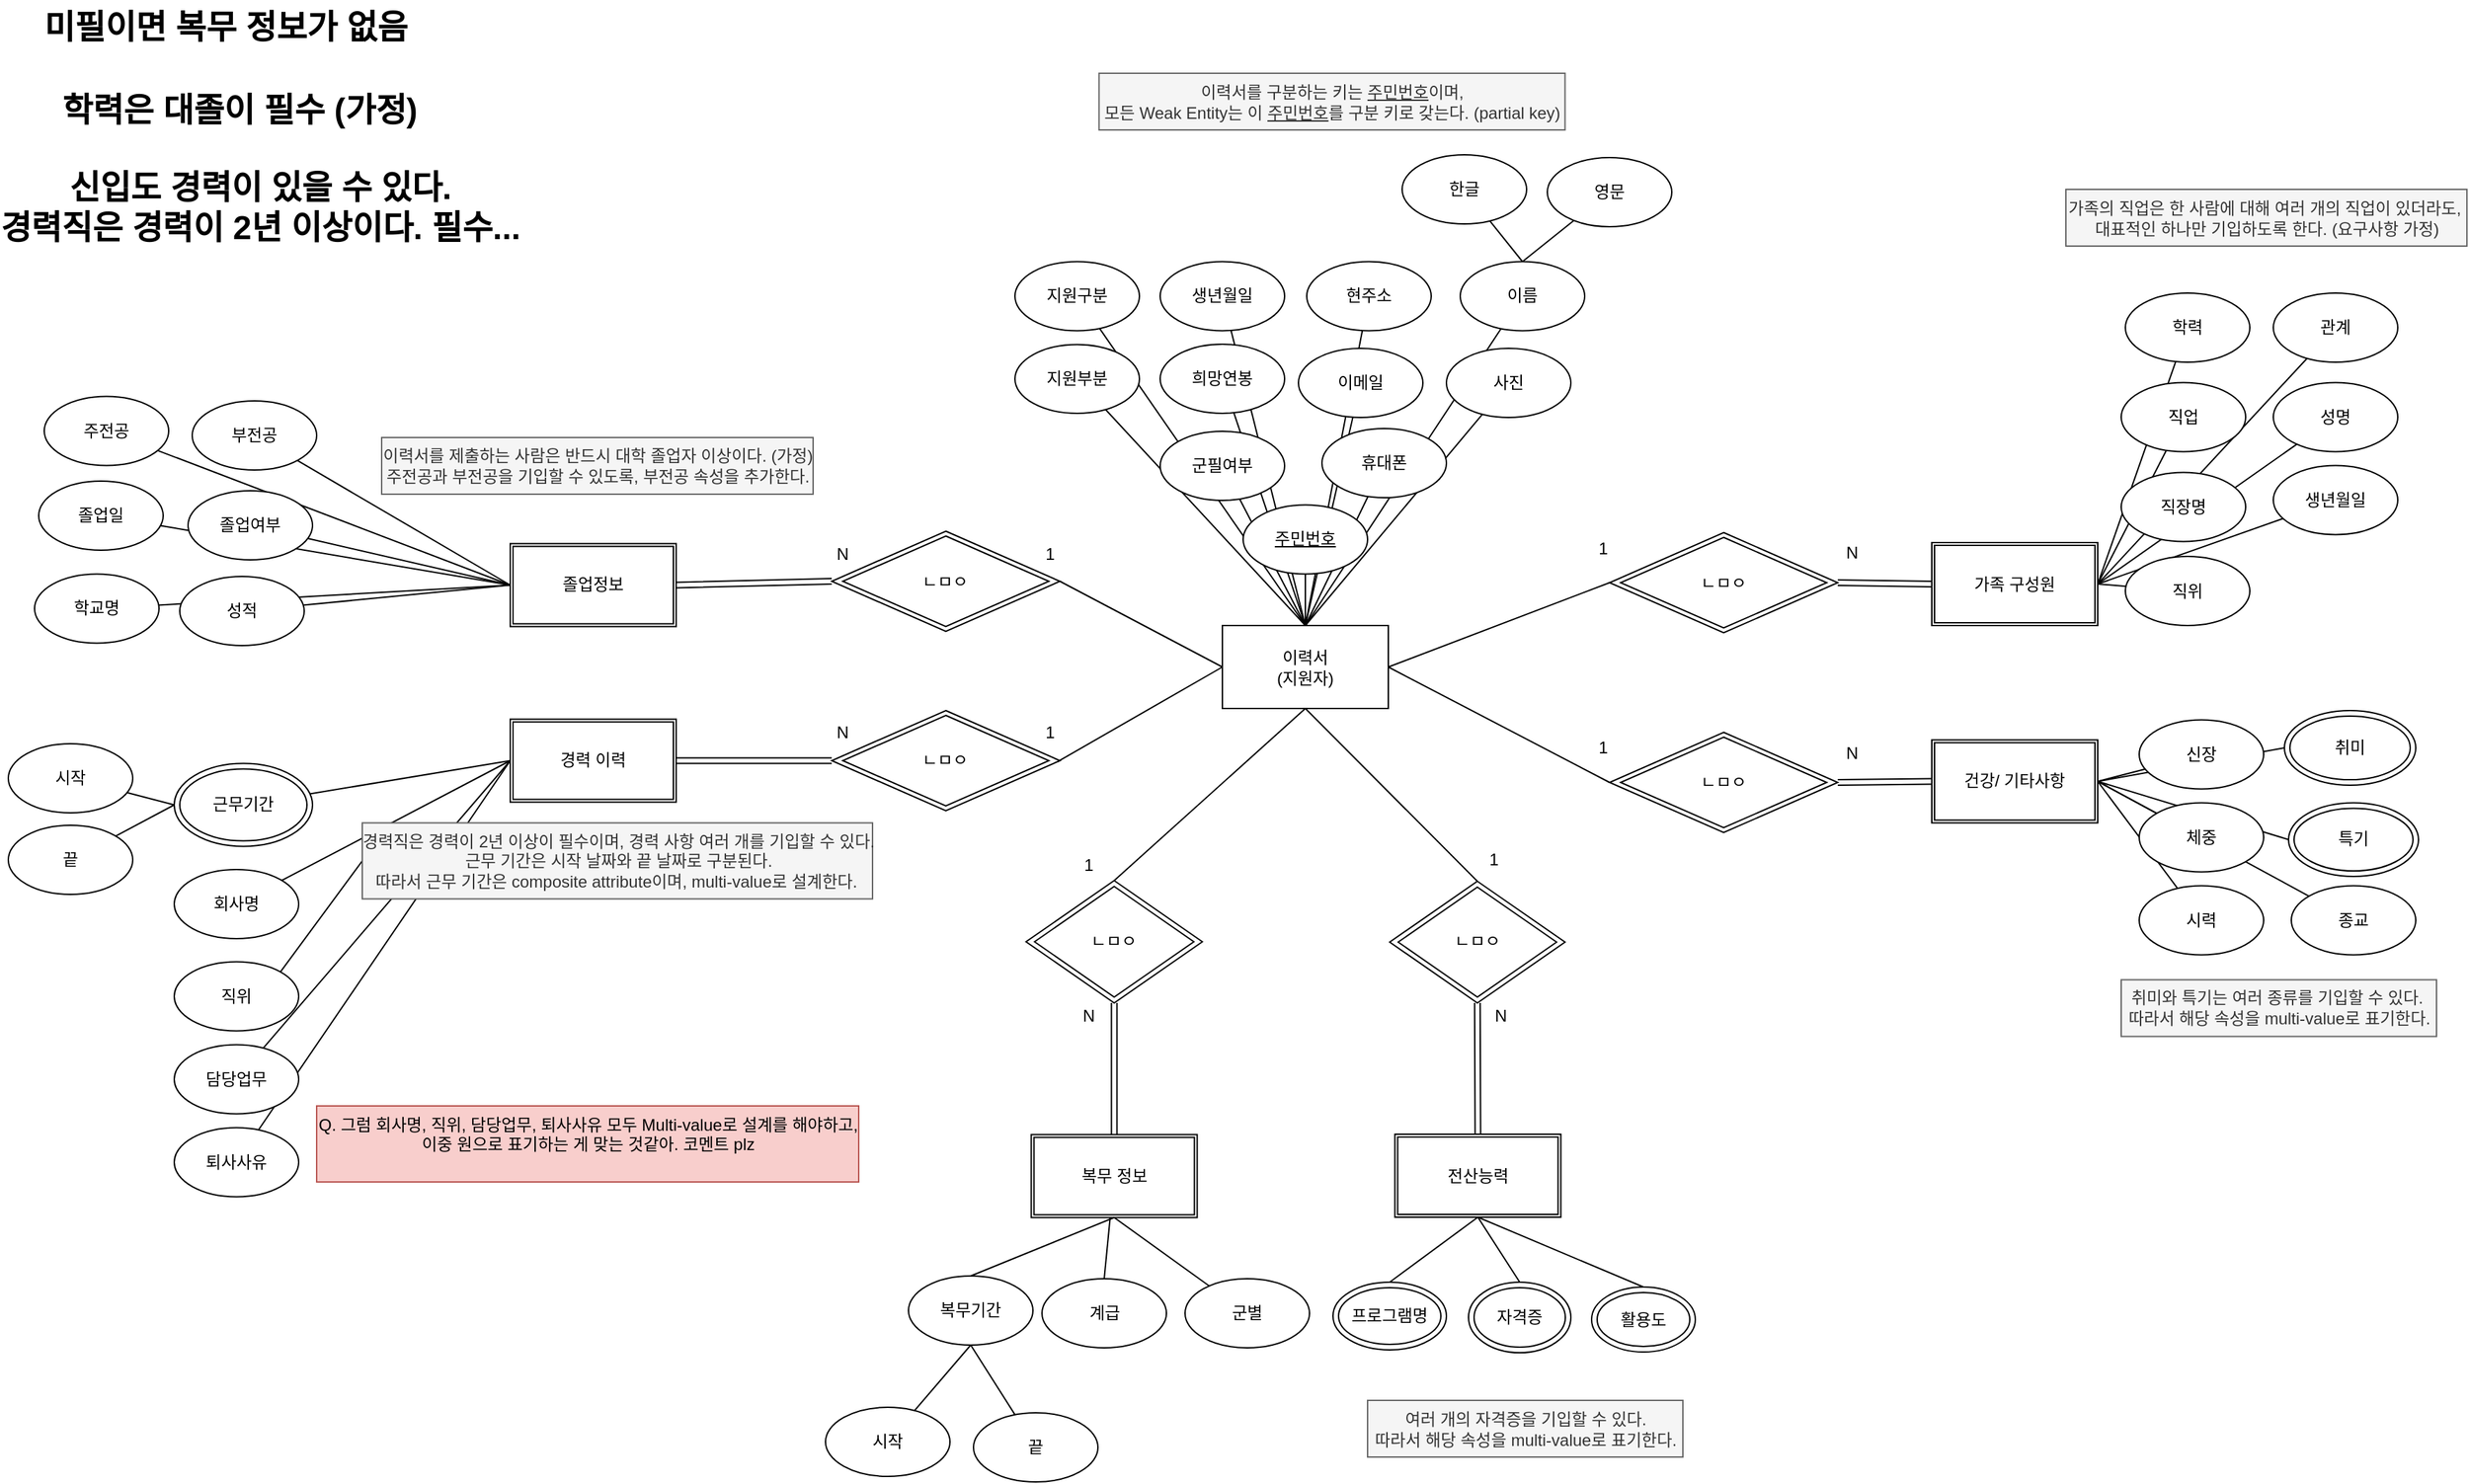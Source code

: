 <mxfile version="24.3.0" type="github">
  <diagram name="페이지-1" id="L_vcG8KL9gikt4Iytg5y">
    <mxGraphModel dx="1659" dy="1010" grid="0" gridSize="10" guides="1" tooltips="1" connect="1" arrows="1" fold="1" page="1" pageScale="1" pageWidth="1920" pageHeight="1200" math="0" shadow="0">
      <root>
        <mxCell id="0" />
        <mxCell id="1" parent="0" />
        <mxCell id="MvHDDjJnXvS4SuCY-XFk-155" style="rounded=0;orthogonalLoop=1;jettySize=auto;html=1;entryX=0;entryY=0.5;entryDx=0;entryDy=0;endArrow=none;endFill=0;" edge="1" parent="1" source="MvHDDjJnXvS4SuCY-XFk-154" target="MvHDDjJnXvS4SuCY-XFk-62">
          <mxGeometry relative="1" as="geometry" />
        </mxCell>
        <mxCell id="MvHDDjJnXvS4SuCY-XFk-144" style="rounded=0;orthogonalLoop=1;jettySize=auto;html=1;entryX=0;entryY=0.5;entryDx=0;entryDy=0;endArrow=none;endFill=0;" edge="1" parent="1" source="MvHDDjJnXvS4SuCY-XFk-9" target="MvHDDjJnXvS4SuCY-XFk-96">
          <mxGeometry relative="1" as="geometry" />
        </mxCell>
        <mxCell id="MvHDDjJnXvS4SuCY-XFk-143" style="rounded=0;orthogonalLoop=1;jettySize=auto;html=1;entryX=0;entryY=0.5;entryDx=0;entryDy=0;endArrow=none;endFill=0;" edge="1" parent="1" source="MvHDDjJnXvS4SuCY-XFk-8" target="MvHDDjJnXvS4SuCY-XFk-96">
          <mxGeometry relative="1" as="geometry" />
        </mxCell>
        <mxCell id="MvHDDjJnXvS4SuCY-XFk-129" style="rounded=0;orthogonalLoop=1;jettySize=auto;html=1;entryX=1;entryY=0.5;entryDx=0;entryDy=0;endArrow=none;endFill=0;" edge="1" parent="1" source="MvHDDjJnXvS4SuCY-XFk-28" target="MvHDDjJnXvS4SuCY-XFk-95">
          <mxGeometry relative="1" as="geometry" />
        </mxCell>
        <mxCell id="MvHDDjJnXvS4SuCY-XFk-128" style="rounded=0;orthogonalLoop=1;jettySize=auto;html=1;entryX=1;entryY=0.5;entryDx=0;entryDy=0;endArrow=none;endFill=0;" edge="1" parent="1" source="MvHDDjJnXvS4SuCY-XFk-25" target="MvHDDjJnXvS4SuCY-XFk-95">
          <mxGeometry relative="1" as="geometry" />
        </mxCell>
        <mxCell id="MvHDDjJnXvS4SuCY-XFk-127" style="rounded=0;orthogonalLoop=1;jettySize=auto;html=1;entryX=1;entryY=0.5;entryDx=0;entryDy=0;endArrow=none;endFill=0;exitX=0;exitY=0.5;exitDx=0;exitDy=0;" edge="1" parent="1" source="MvHDDjJnXvS4SuCY-XFk-164" target="MvHDDjJnXvS4SuCY-XFk-95">
          <mxGeometry relative="1" as="geometry">
            <mxPoint x="1682.064" y="625.683" as="sourcePoint" />
          </mxGeometry>
        </mxCell>
        <mxCell id="MvHDDjJnXvS4SuCY-XFk-125" style="rounded=0;orthogonalLoop=1;jettySize=auto;html=1;entryX=1;entryY=0.5;entryDx=0;entryDy=0;endArrow=none;endFill=0;exitX=0;exitY=0.5;exitDx=0;exitDy=0;" edge="1" parent="1" source="MvHDDjJnXvS4SuCY-XFk-163" target="MvHDDjJnXvS4SuCY-XFk-95">
          <mxGeometry relative="1" as="geometry">
            <mxPoint x="1680.155" y="575.629" as="sourcePoint" />
          </mxGeometry>
        </mxCell>
        <mxCell id="MvHDDjJnXvS4SuCY-XFk-114" style="rounded=0;orthogonalLoop=1;jettySize=auto;html=1;endArrow=none;endFill=0;entryX=0.5;entryY=0;entryDx=0;entryDy=0;" edge="1" parent="1" source="MvHDDjJnXvS4SuCY-XFk-112" target="MvHDDjJnXvS4SuCY-XFk-36">
          <mxGeometry relative="1" as="geometry" />
        </mxCell>
        <mxCell id="MvHDDjJnXvS4SuCY-XFk-111" style="rounded=0;orthogonalLoop=1;jettySize=auto;html=1;endArrow=none;endFill=0;entryX=0.5;entryY=0;entryDx=0;entryDy=0;" edge="1" parent="1" source="MvHDDjJnXvS4SuCY-XFk-49" target="MvHDDjJnXvS4SuCY-XFk-36">
          <mxGeometry relative="1" as="geometry" />
        </mxCell>
        <mxCell id="MvHDDjJnXvS4SuCY-XFk-107" style="rounded=0;orthogonalLoop=1;jettySize=auto;html=1;endArrow=none;endFill=0;entryX=0.5;entryY=0;entryDx=0;entryDy=0;" edge="1" parent="1" source="MvHDDjJnXvS4SuCY-XFk-48" target="MvHDDjJnXvS4SuCY-XFk-36">
          <mxGeometry relative="1" as="geometry" />
        </mxCell>
        <mxCell id="MvHDDjJnXvS4SuCY-XFk-105" style="rounded=0;orthogonalLoop=1;jettySize=auto;html=1;endArrow=none;endFill=0;entryX=0.5;entryY=0;entryDx=0;entryDy=0;" edge="1" parent="1" source="MvHDDjJnXvS4SuCY-XFk-51" target="MvHDDjJnXvS4SuCY-XFk-36">
          <mxGeometry relative="1" as="geometry" />
        </mxCell>
        <mxCell id="MvHDDjJnXvS4SuCY-XFk-106" style="rounded=0;orthogonalLoop=1;jettySize=auto;html=1;endArrow=none;endFill=0;entryX=0.5;entryY=0;entryDx=0;entryDy=0;" edge="1" parent="1" source="MvHDDjJnXvS4SuCY-XFk-50" target="MvHDDjJnXvS4SuCY-XFk-36">
          <mxGeometry relative="1" as="geometry" />
        </mxCell>
        <mxCell id="MvHDDjJnXvS4SuCY-XFk-152" style="rounded=0;orthogonalLoop=1;jettySize=auto;html=1;endArrow=none;endFill=0;entryX=0;entryY=0.5;entryDx=0;entryDy=0;" edge="1" parent="1" source="MvHDDjJnXvS4SuCY-XFk-1" target="MvHDDjJnXvS4SuCY-XFk-62">
          <mxGeometry relative="1" as="geometry" />
        </mxCell>
        <mxCell id="MvHDDjJnXvS4SuCY-XFk-1" value="졸업일" style="ellipse;whiteSpace=wrap;html=1;" vertex="1" parent="1">
          <mxGeometry x="50" y="377" width="90" height="50" as="geometry" />
        </mxCell>
        <mxCell id="MvHDDjJnXvS4SuCY-XFk-153" style="rounded=0;orthogonalLoop=1;jettySize=auto;html=1;endArrow=none;endFill=0;entryX=0;entryY=0.5;entryDx=0;entryDy=0;" edge="1" parent="1" source="MvHDDjJnXvS4SuCY-XFk-2" target="MvHDDjJnXvS4SuCY-XFk-62">
          <mxGeometry relative="1" as="geometry" />
        </mxCell>
        <mxCell id="MvHDDjJnXvS4SuCY-XFk-2" value="학교명" style="ellipse;whiteSpace=wrap;html=1;" vertex="1" parent="1">
          <mxGeometry x="47" y="444.25" width="90" height="50" as="geometry" />
        </mxCell>
        <mxCell id="MvHDDjJnXvS4SuCY-XFk-151" style="rounded=0;orthogonalLoop=1;jettySize=auto;html=1;entryX=0;entryY=0.5;entryDx=0;entryDy=0;endArrow=none;endFill=0;" edge="1" parent="1" source="MvHDDjJnXvS4SuCY-XFk-3" target="MvHDDjJnXvS4SuCY-XFk-62">
          <mxGeometry relative="1" as="geometry" />
        </mxCell>
        <mxCell id="MvHDDjJnXvS4SuCY-XFk-3" value="부전공" style="ellipse;whiteSpace=wrap;html=1;" vertex="1" parent="1">
          <mxGeometry x="161" y="319" width="90" height="50" as="geometry" />
        </mxCell>
        <mxCell id="MvHDDjJnXvS4SuCY-XFk-150" style="rounded=0;orthogonalLoop=1;jettySize=auto;html=1;entryX=0;entryY=0.5;entryDx=0;entryDy=0;endArrow=none;endFill=0;" edge="1" parent="1" source="MvHDDjJnXvS4SuCY-XFk-4" target="MvHDDjJnXvS4SuCY-XFk-62">
          <mxGeometry relative="1" as="geometry" />
        </mxCell>
        <mxCell id="MvHDDjJnXvS4SuCY-XFk-4" value="졸업여부" style="ellipse;whiteSpace=wrap;html=1;" vertex="1" parent="1">
          <mxGeometry x="158" y="384" width="90" height="50" as="geometry" />
        </mxCell>
        <mxCell id="MvHDDjJnXvS4SuCY-XFk-149" style="rounded=0;orthogonalLoop=1;jettySize=auto;html=1;entryX=0;entryY=0.5;entryDx=0;entryDy=0;endArrow=none;endFill=0;" edge="1" parent="1" source="MvHDDjJnXvS4SuCY-XFk-5" target="MvHDDjJnXvS4SuCY-XFk-62">
          <mxGeometry relative="1" as="geometry" />
        </mxCell>
        <mxCell id="MvHDDjJnXvS4SuCY-XFk-5" value="성적" style="ellipse;whiteSpace=wrap;html=1;" vertex="1" parent="1">
          <mxGeometry x="152" y="446" width="90" height="50" as="geometry" />
        </mxCell>
        <mxCell id="MvHDDjJnXvS4SuCY-XFk-140" style="rounded=0;orthogonalLoop=1;jettySize=auto;html=1;entryX=0;entryY=0.5;entryDx=0;entryDy=0;endArrow=none;endFill=0;" edge="1" parent="1" source="MvHDDjJnXvS4SuCY-XFk-6" target="MvHDDjJnXvS4SuCY-XFk-96">
          <mxGeometry relative="1" as="geometry" />
        </mxCell>
        <mxCell id="MvHDDjJnXvS4SuCY-XFk-6" value="회사명" style="ellipse;whiteSpace=wrap;html=1;" vertex="1" parent="1">
          <mxGeometry x="148" y="658" width="90" height="50" as="geometry" />
        </mxCell>
        <mxCell id="MvHDDjJnXvS4SuCY-XFk-7" value="직위" style="ellipse;whiteSpace=wrap;html=1;" vertex="1" parent="1">
          <mxGeometry x="148" y="724.75" width="90" height="50" as="geometry" />
        </mxCell>
        <mxCell id="MvHDDjJnXvS4SuCY-XFk-8" value="담당업무" style="ellipse;whiteSpace=wrap;html=1;" vertex="1" parent="1">
          <mxGeometry x="148" y="784.75" width="90" height="50" as="geometry" />
        </mxCell>
        <mxCell id="MvHDDjJnXvS4SuCY-XFk-9" value="퇴사사유" style="ellipse;whiteSpace=wrap;html=1;" vertex="1" parent="1">
          <mxGeometry x="148" y="844.75" width="90" height="50" as="geometry" />
        </mxCell>
        <mxCell id="MvHDDjJnXvS4SuCY-XFk-145" style="rounded=0;orthogonalLoop=1;jettySize=auto;html=1;entryX=0;entryY=0.5;entryDx=0;entryDy=0;endArrow=none;endFill=0;" edge="1" parent="1" source="MvHDDjJnXvS4SuCY-XFk-10" target="MvHDDjJnXvS4SuCY-XFk-52">
          <mxGeometry relative="1" as="geometry" />
        </mxCell>
        <mxCell id="MvHDDjJnXvS4SuCY-XFk-10" value="시작" style="ellipse;whiteSpace=wrap;html=1;" vertex="1" parent="1">
          <mxGeometry x="28" y="567" width="90" height="50" as="geometry" />
        </mxCell>
        <mxCell id="MvHDDjJnXvS4SuCY-XFk-146" style="rounded=0;orthogonalLoop=1;jettySize=auto;html=1;entryX=0;entryY=0.5;entryDx=0;entryDy=0;endArrow=none;endFill=0;" edge="1" parent="1" source="MvHDDjJnXvS4SuCY-XFk-11" target="MvHDDjJnXvS4SuCY-XFk-52">
          <mxGeometry relative="1" as="geometry" />
        </mxCell>
        <mxCell id="MvHDDjJnXvS4SuCY-XFk-11" value="끝" style="ellipse;whiteSpace=wrap;html=1;" vertex="1" parent="1">
          <mxGeometry x="28" y="626" width="90" height="50" as="geometry" />
        </mxCell>
        <mxCell id="MvHDDjJnXvS4SuCY-XFk-133" style="rounded=0;orthogonalLoop=1;jettySize=auto;html=1;endArrow=none;endFill=0;entryX=0.5;entryY=1;entryDx=0;entryDy=0;" edge="1" parent="1" source="MvHDDjJnXvS4SuCY-XFk-12" target="MvHDDjJnXvS4SuCY-XFk-34">
          <mxGeometry relative="1" as="geometry" />
        </mxCell>
        <mxCell id="MvHDDjJnXvS4SuCY-XFk-12" value="군별" style="ellipse;whiteSpace=wrap;html=1;" vertex="1" parent="1">
          <mxGeometry x="879" y="954" width="90" height="50" as="geometry" />
        </mxCell>
        <mxCell id="MvHDDjJnXvS4SuCY-XFk-134" style="rounded=0;orthogonalLoop=1;jettySize=auto;html=1;endArrow=none;endFill=0;entryX=0.5;entryY=1;entryDx=0;entryDy=0;" edge="1" parent="1" source="MvHDDjJnXvS4SuCY-XFk-13" target="MvHDDjJnXvS4SuCY-XFk-138">
          <mxGeometry relative="1" as="geometry">
            <mxPoint x="714" y="1002.0" as="targetPoint" />
          </mxGeometry>
        </mxCell>
        <mxCell id="MvHDDjJnXvS4SuCY-XFk-13" value="시작" style="ellipse;whiteSpace=wrap;html=1;" vertex="1" parent="1">
          <mxGeometry x="619" y="1047" width="90" height="50" as="geometry" />
        </mxCell>
        <mxCell id="MvHDDjJnXvS4SuCY-XFk-14" value="끝" style="ellipse;whiteSpace=wrap;html=1;" vertex="1" parent="1">
          <mxGeometry x="726" y="1051" width="90" height="50" as="geometry" />
        </mxCell>
        <mxCell id="MvHDDjJnXvS4SuCY-XFk-131" style="rounded=0;orthogonalLoop=1;jettySize=auto;html=1;endArrow=none;endFill=0;exitX=0.5;exitY=0;exitDx=0;exitDy=0;" edge="1" parent="1" source="MvHDDjJnXvS4SuCY-XFk-15" target="MvHDDjJnXvS4SuCY-XFk-34">
          <mxGeometry relative="1" as="geometry" />
        </mxCell>
        <mxCell id="MvHDDjJnXvS4SuCY-XFk-15" value="계급" style="ellipse;whiteSpace=wrap;html=1;" vertex="1" parent="1">
          <mxGeometry x="775.53" y="954" width="90" height="50" as="geometry" />
        </mxCell>
        <mxCell id="MvHDDjJnXvS4SuCY-XFk-119" style="rounded=0;orthogonalLoop=1;jettySize=auto;html=1;entryX=1;entryY=0.5;entryDx=0;entryDy=0;endArrow=none;endFill=0;" edge="1" parent="1" source="MvHDDjJnXvS4SuCY-XFk-16" target="MvHDDjJnXvS4SuCY-XFk-33">
          <mxGeometry relative="1" as="geometry" />
        </mxCell>
        <mxCell id="MvHDDjJnXvS4SuCY-XFk-16" value="관계" style="ellipse;whiteSpace=wrap;html=1;" vertex="1" parent="1">
          <mxGeometry x="1666" y="241" width="90" height="50" as="geometry" />
        </mxCell>
        <mxCell id="MvHDDjJnXvS4SuCY-XFk-120" style="rounded=0;orthogonalLoop=1;jettySize=auto;html=1;entryX=1;entryY=0.5;entryDx=0;entryDy=0;endArrow=none;endFill=0;" edge="1" parent="1" source="MvHDDjJnXvS4SuCY-XFk-17" target="MvHDDjJnXvS4SuCY-XFk-33">
          <mxGeometry relative="1" as="geometry" />
        </mxCell>
        <mxCell id="MvHDDjJnXvS4SuCY-XFk-17" value="성명" style="ellipse;whiteSpace=wrap;html=1;" vertex="1" parent="1">
          <mxGeometry x="1666" y="305.75" width="90" height="50" as="geometry" />
        </mxCell>
        <mxCell id="MvHDDjJnXvS4SuCY-XFk-121" style="rounded=0;orthogonalLoop=1;jettySize=auto;html=1;entryX=1;entryY=0.5;entryDx=0;entryDy=0;endArrow=none;endFill=0;" edge="1" parent="1" source="MvHDDjJnXvS4SuCY-XFk-18" target="MvHDDjJnXvS4SuCY-XFk-33">
          <mxGeometry relative="1" as="geometry" />
        </mxCell>
        <mxCell id="MvHDDjJnXvS4SuCY-XFk-18" value="생년월일" style="ellipse;whiteSpace=wrap;html=1;" vertex="1" parent="1">
          <mxGeometry x="1666" y="365.75" width="90" height="50" as="geometry" />
        </mxCell>
        <mxCell id="MvHDDjJnXvS4SuCY-XFk-117" style="rounded=0;orthogonalLoop=1;jettySize=auto;html=1;endArrow=none;endFill=0;entryX=1;entryY=0.5;entryDx=0;entryDy=0;" edge="1" parent="1" source="MvHDDjJnXvS4SuCY-XFk-19" target="MvHDDjJnXvS4SuCY-XFk-33">
          <mxGeometry relative="1" as="geometry" />
        </mxCell>
        <mxCell id="MvHDDjJnXvS4SuCY-XFk-19" value="학력" style="ellipse;whiteSpace=wrap;html=1;" vertex="1" parent="1">
          <mxGeometry x="1559" y="241" width="90" height="50" as="geometry" />
        </mxCell>
        <mxCell id="MvHDDjJnXvS4SuCY-XFk-118" style="rounded=0;orthogonalLoop=1;jettySize=auto;html=1;endArrow=none;endFill=0;entryX=1;entryY=0.5;entryDx=0;entryDy=0;" edge="1" parent="1" source="MvHDDjJnXvS4SuCY-XFk-20" target="MvHDDjJnXvS4SuCY-XFk-33">
          <mxGeometry relative="1" as="geometry" />
        </mxCell>
        <mxCell id="MvHDDjJnXvS4SuCY-XFk-20" value="직업" style="ellipse;whiteSpace=wrap;html=1;" vertex="1" parent="1">
          <mxGeometry x="1556" y="305.75" width="90" height="50" as="geometry" />
        </mxCell>
        <mxCell id="MvHDDjJnXvS4SuCY-XFk-21" value="직장명" style="ellipse;whiteSpace=wrap;html=1;" vertex="1" parent="1">
          <mxGeometry x="1556" y="370.75" width="90" height="50" as="geometry" />
        </mxCell>
        <mxCell id="MvHDDjJnXvS4SuCY-XFk-122" style="rounded=0;orthogonalLoop=1;jettySize=auto;html=1;entryX=1;entryY=0.5;entryDx=0;entryDy=0;endArrow=none;endFill=0;" edge="1" parent="1" source="MvHDDjJnXvS4SuCY-XFk-22" target="MvHDDjJnXvS4SuCY-XFk-33">
          <mxGeometry relative="1" as="geometry" />
        </mxCell>
        <mxCell id="MvHDDjJnXvS4SuCY-XFk-22" value="직위" style="ellipse;whiteSpace=wrap;html=1;" vertex="1" parent="1">
          <mxGeometry x="1559" y="431.5" width="90" height="50" as="geometry" />
        </mxCell>
        <mxCell id="MvHDDjJnXvS4SuCY-XFk-123" style="rounded=0;orthogonalLoop=1;jettySize=auto;html=1;endArrow=none;endFill=0;entryX=1;entryY=0.5;entryDx=0;entryDy=0;" edge="1" parent="1" source="MvHDDjJnXvS4SuCY-XFk-23" target="MvHDDjJnXvS4SuCY-XFk-95">
          <mxGeometry relative="1" as="geometry" />
        </mxCell>
        <mxCell id="MvHDDjJnXvS4SuCY-XFk-23" value="신장" style="ellipse;whiteSpace=wrap;html=1;" vertex="1" parent="1">
          <mxGeometry x="1569" y="549.75" width="90" height="50" as="geometry" />
        </mxCell>
        <mxCell id="MvHDDjJnXvS4SuCY-XFk-24" value="체중" style="ellipse;whiteSpace=wrap;html=1;" vertex="1" parent="1">
          <mxGeometry x="1569" y="609.75" width="90" height="50" as="geometry" />
        </mxCell>
        <mxCell id="MvHDDjJnXvS4SuCY-XFk-25" value="시력" style="ellipse;whiteSpace=wrap;html=1;" vertex="1" parent="1">
          <mxGeometry x="1569" y="669.75" width="90" height="50" as="geometry" />
        </mxCell>
        <mxCell id="MvHDDjJnXvS4SuCY-XFk-28" value="종교" style="ellipse;whiteSpace=wrap;html=1;" vertex="1" parent="1">
          <mxGeometry x="1679" y="669.75" width="90" height="50" as="geometry" />
        </mxCell>
        <mxCell id="MvHDDjJnXvS4SuCY-XFk-159" style="rounded=0;orthogonalLoop=1;jettySize=auto;html=1;entryX=0.5;entryY=1;entryDx=0;entryDy=0;endArrow=none;endFill=0;exitX=0.5;exitY=0;exitDx=0;exitDy=0;" edge="1" parent="1" source="MvHDDjJnXvS4SuCY-XFk-168" target="MvHDDjJnXvS4SuCY-XFk-32">
          <mxGeometry relative="1" as="geometry">
            <mxPoint x="1055.798" y="952.286" as="sourcePoint" />
          </mxGeometry>
        </mxCell>
        <mxCell id="MvHDDjJnXvS4SuCY-XFk-161" style="rounded=0;orthogonalLoop=1;jettySize=auto;html=1;entryX=0.5;entryY=1;entryDx=0;entryDy=0;endArrow=none;endFill=0;exitX=0.5;exitY=0;exitDx=0;exitDy=0;" edge="1" parent="1" source="MvHDDjJnXvS4SuCY-XFk-170" target="MvHDDjJnXvS4SuCY-XFk-32">
          <mxGeometry relative="1" as="geometry">
            <mxPoint x="1200.968" y="962.643" as="sourcePoint" />
          </mxGeometry>
        </mxCell>
        <mxCell id="MvHDDjJnXvS4SuCY-XFk-160" style="rounded=0;orthogonalLoop=1;jettySize=auto;html=1;entryX=0.5;entryY=1;entryDx=0;entryDy=0;endArrow=none;endFill=0;exitX=0.5;exitY=0;exitDx=0;exitDy=0;" edge="1" parent="1" source="MvHDDjJnXvS4SuCY-XFk-169" target="MvHDDjJnXvS4SuCY-XFk-32">
          <mxGeometry relative="1" as="geometry">
            <mxPoint x="1121.029" y="953.628" as="sourcePoint" />
          </mxGeometry>
        </mxCell>
        <mxCell id="MvHDDjJnXvS4SuCY-XFk-32" value="전산능력" style="shape=ext;double=1;rounded=0;whiteSpace=wrap;html=1;" vertex="1" parent="1">
          <mxGeometry x="1030.75" y="849.5" width="120" height="60" as="geometry" />
        </mxCell>
        <mxCell id="MvHDDjJnXvS4SuCY-XFk-33" value="가족 구성원" style="shape=ext;double=1;rounded=0;whiteSpace=wrap;html=1;" vertex="1" parent="1">
          <mxGeometry x="1419" y="421.5" width="120" height="60" as="geometry" />
        </mxCell>
        <mxCell id="MvHDDjJnXvS4SuCY-XFk-34" value="복무 정보" style="shape=ext;double=1;rounded=0;whiteSpace=wrap;html=1;" vertex="1" parent="1">
          <mxGeometry x="767.75" y="849.75" width="120" height="60" as="geometry" />
        </mxCell>
        <mxCell id="MvHDDjJnXvS4SuCY-XFk-103" style="rounded=0;orthogonalLoop=1;jettySize=auto;html=1;endArrow=none;endFill=0;entryX=0.5;entryY=0;entryDx=0;entryDy=0;" edge="1" parent="1" source="MvHDDjJnXvS4SuCY-XFk-35" target="MvHDDjJnXvS4SuCY-XFk-36">
          <mxGeometry relative="1" as="geometry" />
        </mxCell>
        <mxCell id="MvHDDjJnXvS4SuCY-XFk-35" value="군필여부" style="ellipse;whiteSpace=wrap;html=1;" vertex="1" parent="1">
          <mxGeometry x="861" y="341" width="90" height="50" as="geometry" />
        </mxCell>
        <mxCell id="MvHDDjJnXvS4SuCY-XFk-36" value="이력서&lt;div&gt;(지원자)&lt;/div&gt;" style="rounded=0;whiteSpace=wrap;html=1;" vertex="1" parent="1">
          <mxGeometry x="906" y="481.5" width="120" height="60" as="geometry" />
        </mxCell>
        <mxCell id="MvHDDjJnXvS4SuCY-XFk-37" value="" style="endArrow=none;html=1;rounded=0;entryX=0;entryY=0.5;entryDx=0;entryDy=0;exitX=1;exitY=0.5;exitDx=0;exitDy=0;shape=link;" edge="1" parent="1" source="MvHDDjJnXvS4SuCY-XFk-77" target="MvHDDjJnXvS4SuCY-XFk-33">
          <mxGeometry width="50" height="50" relative="1" as="geometry">
            <mxPoint x="1442.988" y="397.146" as="sourcePoint" />
            <mxPoint x="626.0" y="263.25" as="targetPoint" />
          </mxGeometry>
        </mxCell>
        <mxCell id="MvHDDjJnXvS4SuCY-XFk-38" value="" style="endArrow=none;html=1;rounded=0;entryX=0.5;entryY=1;entryDx=0;entryDy=0;exitX=0.5;exitY=0;exitDx=0;exitDy=0;" edge="1" parent="1" source="MvHDDjJnXvS4SuCY-XFk-80" target="MvHDDjJnXvS4SuCY-XFk-36">
          <mxGeometry width="50" height="50" relative="1" as="geometry">
            <mxPoint x="1052.75" y="698.5" as="sourcePoint" />
            <mxPoint x="989" y="636" as="targetPoint" />
          </mxGeometry>
        </mxCell>
        <mxCell id="MvHDDjJnXvS4SuCY-XFk-39" value="" style="endArrow=none;html=1;rounded=0;entryX=0.5;entryY=0;entryDx=0;entryDy=0;exitX=0.5;exitY=1;exitDx=0;exitDy=0;shape=link;" edge="1" parent="1" source="MvHDDjJnXvS4SuCY-XFk-80" target="MvHDDjJnXvS4SuCY-XFk-32">
          <mxGeometry width="50" height="50" relative="1" as="geometry">
            <mxPoint x="1050.75" y="798.25" as="sourcePoint" />
            <mxPoint x="973" y="290.75" as="targetPoint" />
          </mxGeometry>
        </mxCell>
        <mxCell id="MvHDDjJnXvS4SuCY-XFk-40" value="" style="endArrow=none;html=1;rounded=0;entryX=0.5;entryY=1;entryDx=0;entryDy=0;exitX=0.5;exitY=0;exitDx=0;exitDy=0;" edge="1" parent="1" source="MvHDDjJnXvS4SuCY-XFk-74" target="MvHDDjJnXvS4SuCY-XFk-36">
          <mxGeometry width="50" height="50" relative="1" as="geometry">
            <mxPoint x="964.698" y="829.256" as="sourcePoint" />
            <mxPoint x="964" y="636" as="targetPoint" />
          </mxGeometry>
        </mxCell>
        <mxCell id="MvHDDjJnXvS4SuCY-XFk-41" value="" style="endArrow=none;html=1;rounded=0;entryX=0.5;entryY=0;entryDx=0;entryDy=0;exitX=0.5;exitY=1;exitDx=0;exitDy=0;shape=link;" edge="1" parent="1" source="MvHDDjJnXvS4SuCY-XFk-74" target="MvHDDjJnXvS4SuCY-XFk-34">
          <mxGeometry width="50" height="50" relative="1" as="geometry">
            <mxPoint x="834.012" y="833.854" as="sourcePoint" />
            <mxPoint x="974" y="399.25" as="targetPoint" />
          </mxGeometry>
        </mxCell>
        <mxCell id="MvHDDjJnXvS4SuCY-XFk-42" value="" style="endArrow=none;html=1;rounded=0;entryX=0;entryY=0.5;entryDx=0;entryDy=0;exitX=1;exitY=0.5;exitDx=0;exitDy=0;shape=link;" edge="1" parent="1" source="MvHDDjJnXvS4SuCY-XFk-96" target="MvHDDjJnXvS4SuCY-XFk-84">
          <mxGeometry width="50" height="50" relative="1" as="geometry">
            <mxPoint x="511" y="579.75" as="sourcePoint" />
            <mxPoint x="633.5" y="579.75" as="targetPoint" />
          </mxGeometry>
        </mxCell>
        <mxCell id="MvHDDjJnXvS4SuCY-XFk-109" style="rounded=0;orthogonalLoop=1;jettySize=auto;html=1;endArrow=none;endFill=0;entryX=0.5;entryY=0;entryDx=0;entryDy=0;" edge="1" parent="1" source="MvHDDjJnXvS4SuCY-XFk-43" target="MvHDDjJnXvS4SuCY-XFk-36">
          <mxGeometry relative="1" as="geometry" />
        </mxCell>
        <mxCell id="MvHDDjJnXvS4SuCY-XFk-43" value="사진" style="ellipse;whiteSpace=wrap;html=1;" vertex="1" parent="1">
          <mxGeometry x="1068" y="281" width="90" height="50" as="geometry" />
        </mxCell>
        <mxCell id="MvHDDjJnXvS4SuCY-XFk-108" style="rounded=0;orthogonalLoop=1;jettySize=auto;html=1;endArrow=none;endFill=0;entryX=0.5;entryY=0;entryDx=0;entryDy=0;" edge="1" parent="1" source="MvHDDjJnXvS4SuCY-XFk-44" target="MvHDDjJnXvS4SuCY-XFk-36">
          <mxGeometry relative="1" as="geometry" />
        </mxCell>
        <mxCell id="MvHDDjJnXvS4SuCY-XFk-44" value="현주소" style="ellipse;whiteSpace=wrap;html=1;" vertex="1" parent="1">
          <mxGeometry x="967" y="218.25" width="90" height="50" as="geometry" />
        </mxCell>
        <mxCell id="MvHDDjJnXvS4SuCY-XFk-110" style="rounded=0;orthogonalLoop=1;jettySize=auto;html=1;endArrow=none;endFill=0;entryX=0.5;entryY=0;entryDx=0;entryDy=0;" edge="1" parent="1" source="MvHDDjJnXvS4SuCY-XFk-45" target="MvHDDjJnXvS4SuCY-XFk-36">
          <mxGeometry relative="1" as="geometry" />
        </mxCell>
        <mxCell id="MvHDDjJnXvS4SuCY-XFk-45" value="이메일" style="ellipse;whiteSpace=wrap;html=1;" vertex="1" parent="1">
          <mxGeometry x="961" y="281" width="90" height="50" as="geometry" />
        </mxCell>
        <mxCell id="MvHDDjJnXvS4SuCY-XFk-115" style="rounded=0;orthogonalLoop=1;jettySize=auto;html=1;entryX=0.5;entryY=0;entryDx=0;entryDy=0;endArrow=none;endFill=0;" edge="1" parent="1" source="MvHDDjJnXvS4SuCY-XFk-46" target="MvHDDjJnXvS4SuCY-XFk-112">
          <mxGeometry relative="1" as="geometry" />
        </mxCell>
        <mxCell id="MvHDDjJnXvS4SuCY-XFk-46" value="한글" style="ellipse;whiteSpace=wrap;html=1;" vertex="1" parent="1">
          <mxGeometry x="1036" y="141" width="90" height="50" as="geometry" />
        </mxCell>
        <mxCell id="MvHDDjJnXvS4SuCY-XFk-116" style="rounded=0;orthogonalLoop=1;jettySize=auto;html=1;entryX=0.5;entryY=0;entryDx=0;entryDy=0;endArrow=none;endFill=0;" edge="1" parent="1" source="MvHDDjJnXvS4SuCY-XFk-47" target="MvHDDjJnXvS4SuCY-XFk-112">
          <mxGeometry relative="1" as="geometry" />
        </mxCell>
        <mxCell id="MvHDDjJnXvS4SuCY-XFk-47" value="영문" style="ellipse;whiteSpace=wrap;html=1;" vertex="1" parent="1">
          <mxGeometry x="1141" y="143" width="90" height="50" as="geometry" />
        </mxCell>
        <mxCell id="MvHDDjJnXvS4SuCY-XFk-48" value="생년월일" style="ellipse;whiteSpace=wrap;html=1;" vertex="1" parent="1">
          <mxGeometry x="861" y="218.25" width="90" height="50" as="geometry" />
        </mxCell>
        <mxCell id="MvHDDjJnXvS4SuCY-XFk-49" value="희망연봉" style="ellipse;whiteSpace=wrap;html=1;" vertex="1" parent="1">
          <mxGeometry x="861" y="278" width="90" height="50" as="geometry" />
        </mxCell>
        <mxCell id="MvHDDjJnXvS4SuCY-XFk-50" value="지원구분" style="ellipse;whiteSpace=wrap;html=1;" vertex="1" parent="1">
          <mxGeometry x="756" y="218.25" width="90" height="50" as="geometry" />
        </mxCell>
        <mxCell id="MvHDDjJnXvS4SuCY-XFk-51" value="지원부분" style="ellipse;whiteSpace=wrap;html=1;" vertex="1" parent="1">
          <mxGeometry x="756" y="278.25" width="90" height="49.75" as="geometry" />
        </mxCell>
        <mxCell id="MvHDDjJnXvS4SuCY-XFk-139" style="rounded=0;orthogonalLoop=1;jettySize=auto;html=1;entryX=0;entryY=0.5;entryDx=0;entryDy=0;endArrow=none;endFill=0;" edge="1" parent="1" source="MvHDDjJnXvS4SuCY-XFk-52" target="MvHDDjJnXvS4SuCY-XFk-96">
          <mxGeometry relative="1" as="geometry" />
        </mxCell>
        <mxCell id="MvHDDjJnXvS4SuCY-XFk-52" value="근무기간" style="ellipse;shape=doubleEllipse;whiteSpace=wrap;html=1;" vertex="1" parent="1">
          <mxGeometry x="148" y="581.25" width="100" height="60" as="geometry" />
        </mxCell>
        <mxCell id="MvHDDjJnXvS4SuCY-XFk-132" style="rounded=0;orthogonalLoop=1;jettySize=auto;html=1;endArrow=none;endFill=0;entryX=0.5;entryY=1;entryDx=0;entryDy=0;exitX=0.5;exitY=0;exitDx=0;exitDy=0;" edge="1" parent="1" source="MvHDDjJnXvS4SuCY-XFk-138" target="MvHDDjJnXvS4SuCY-XFk-34">
          <mxGeometry relative="1" as="geometry">
            <mxPoint x="751.212" y="951.963" as="sourcePoint" />
          </mxGeometry>
        </mxCell>
        <mxCell id="MvHDDjJnXvS4SuCY-XFk-55" value="신입도 경력이 있을 수 있다.&lt;div&gt;경력직은 경력이 2년 이상이다. 필수...&lt;/div&gt;" style="text;strokeColor=none;fillColor=none;html=1;fontSize=24;fontStyle=1;verticalAlign=middle;align=center;" vertex="1" parent="1">
          <mxGeometry x="50" y="159" width="320" height="40" as="geometry" />
        </mxCell>
        <mxCell id="MvHDDjJnXvS4SuCY-XFk-56" value="학력은 대졸이 필수 (가정)" style="text;strokeColor=none;fillColor=none;html=1;fontSize=24;fontStyle=1;verticalAlign=middle;align=center;" vertex="1" parent="1">
          <mxGeometry x="35" y="89" width="320" height="40" as="geometry" />
        </mxCell>
        <mxCell id="MvHDDjJnXvS4SuCY-XFk-57" value="미필이면 복무 정보가 없음" style="text;strokeColor=none;fillColor=none;html=1;fontSize=24;fontStyle=1;verticalAlign=middle;align=center;" vertex="1" parent="1">
          <mxGeometry x="25" y="29" width="320" height="40" as="geometry" />
        </mxCell>
        <mxCell id="MvHDDjJnXvS4SuCY-XFk-104" style="rounded=0;orthogonalLoop=1;jettySize=auto;html=1;endArrow=none;endFill=0;entryX=0.5;entryY=0;entryDx=0;entryDy=0;" edge="1" parent="1" source="MvHDDjJnXvS4SuCY-XFk-58" target="MvHDDjJnXvS4SuCY-XFk-36">
          <mxGeometry relative="1" as="geometry" />
        </mxCell>
        <mxCell id="MvHDDjJnXvS4SuCY-XFk-58" value="휴대폰" style="ellipse;whiteSpace=wrap;html=1;" vertex="1" parent="1">
          <mxGeometry x="978" y="339" width="90" height="50" as="geometry" />
        </mxCell>
        <mxCell id="MvHDDjJnXvS4SuCY-XFk-59" value="" style="endArrow=none;html=1;rounded=0;entryX=0;entryY=0.5;entryDx=0;entryDy=0;exitX=0.989;exitY=0.511;exitDx=0;exitDy=0;exitPerimeter=0;" edge="1" parent="1" source="MvHDDjJnXvS4SuCY-XFk-84" target="MvHDDjJnXvS4SuCY-XFk-36">
          <mxGeometry width="50" height="50" relative="1" as="geometry">
            <mxPoint x="778.5" y="579.75" as="sourcePoint" />
            <mxPoint x="371" y="587.5" as="targetPoint" />
          </mxGeometry>
        </mxCell>
        <mxCell id="MvHDDjJnXvS4SuCY-XFk-60" value="" style="endArrow=none;html=1;rounded=0;entryX=0;entryY=0.5;entryDx=0;entryDy=0;exitX=1;exitY=0.5;exitDx=0;exitDy=0;" edge="1" parent="1" source="MvHDDjJnXvS4SuCY-XFk-36" target="MvHDDjJnXvS4SuCY-XFk-77">
          <mxGeometry width="50" height="50" relative="1" as="geometry">
            <mxPoint x="1539" y="426.5" as="sourcePoint" />
            <mxPoint x="1283.012" y="394.354" as="targetPoint" />
          </mxGeometry>
        </mxCell>
        <mxCell id="MvHDDjJnXvS4SuCY-XFk-102" style="rounded=0;orthogonalLoop=1;jettySize=auto;html=1;endArrow=none;endFill=0;" edge="1" parent="1" source="MvHDDjJnXvS4SuCY-XFk-61" target="MvHDDjJnXvS4SuCY-XFk-36">
          <mxGeometry relative="1" as="geometry" />
        </mxCell>
        <mxCell id="MvHDDjJnXvS4SuCY-XFk-61" value="&lt;u&gt;주민번호&lt;/u&gt;" style="ellipse;whiteSpace=wrap;html=1;" vertex="1" parent="1">
          <mxGeometry x="921" y="394.25" width="90" height="50" as="geometry" />
        </mxCell>
        <mxCell id="MvHDDjJnXvS4SuCY-XFk-62" value="졸업정보" style="shape=ext;double=1;rounded=0;whiteSpace=wrap;html=1;" vertex="1" parent="1">
          <mxGeometry x="391" y="422.25" width="120" height="60" as="geometry" />
        </mxCell>
        <mxCell id="MvHDDjJnXvS4SuCY-XFk-63" value="졸업" style="rhombus;whiteSpace=wrap;html=1;rotation=0;" vertex="1" parent="1">
          <mxGeometry x="623.5" y="413.25" width="165" height="72.5" as="geometry" />
        </mxCell>
        <mxCell id="MvHDDjJnXvS4SuCY-XFk-64" value="N" style="text;html=1;align=center;verticalAlign=middle;resizable=0;points=[];autosize=1;strokeColor=none;fillColor=none;" vertex="1" parent="1">
          <mxGeometry x="616" y="414.5" width="30" height="30" as="geometry" />
        </mxCell>
        <mxCell id="MvHDDjJnXvS4SuCY-XFk-65" value="1" style="text;html=1;align=center;verticalAlign=middle;resizable=0;points=[];autosize=1;strokeColor=none;fillColor=none;" vertex="1" parent="1">
          <mxGeometry x="766" y="414.5" width="30" height="30" as="geometry" />
        </mxCell>
        <mxCell id="MvHDDjJnXvS4SuCY-XFk-66" value="" style="endArrow=none;html=1;rounded=0;entryX=0;entryY=0.5;entryDx=0;entryDy=0;exitX=1;exitY=0.5;exitDx=0;exitDy=0;shape=link;" edge="1" parent="1" source="MvHDDjJnXvS4SuCY-XFk-62" target="MvHDDjJnXvS4SuCY-XFk-63">
          <mxGeometry width="50" height="50" relative="1" as="geometry">
            <mxPoint x="516" y="419" as="sourcePoint" />
            <mxPoint x="966" y="494" as="targetPoint" />
          </mxGeometry>
        </mxCell>
        <mxCell id="MvHDDjJnXvS4SuCY-XFk-67" value="" style="endArrow=none;html=1;rounded=0;entryX=1;entryY=0.5;entryDx=0;entryDy=0;exitX=0;exitY=0.5;exitDx=0;exitDy=0;" edge="1" parent="1" source="MvHDDjJnXvS4SuCY-XFk-36" target="MvHDDjJnXvS4SuCY-XFk-63">
          <mxGeometry width="50" height="50" relative="1" as="geometry">
            <mxPoint x="371" y="409" as="sourcePoint" />
            <mxPoint x="966" y="494" as="targetPoint" />
          </mxGeometry>
        </mxCell>
        <mxCell id="MvHDDjJnXvS4SuCY-XFk-68" value="1" style="text;html=1;align=center;verticalAlign=middle;resizable=0;points=[];autosize=1;strokeColor=none;fillColor=none;" vertex="1" parent="1">
          <mxGeometry x="1166" y="410.5" width="30" height="30" as="geometry" />
        </mxCell>
        <mxCell id="MvHDDjJnXvS4SuCY-XFk-69" value="N" style="text;html=1;align=center;verticalAlign=middle;resizable=0;points=[];autosize=1;strokeColor=none;fillColor=none;" vertex="1" parent="1">
          <mxGeometry x="1346" y="414.25" width="30" height="30" as="geometry" />
        </mxCell>
        <mxCell id="MvHDDjJnXvS4SuCY-XFk-70" value="1" style="text;html=1;align=center;verticalAlign=middle;resizable=0;points=[];autosize=1;strokeColor=none;fillColor=none;" vertex="1" parent="1">
          <mxGeometry x="1087" y="636" width="30" height="30" as="geometry" />
        </mxCell>
        <mxCell id="MvHDDjJnXvS4SuCY-XFk-71" value="N" style="text;html=1;align=center;verticalAlign=middle;resizable=0;points=[];autosize=1;strokeColor=none;fillColor=none;" vertex="1" parent="1">
          <mxGeometry x="1092" y="748.75" width="30" height="30" as="geometry" />
        </mxCell>
        <mxCell id="MvHDDjJnXvS4SuCY-XFk-72" value="ㄴㅁㅇ" style="rhombus;whiteSpace=wrap;html=1;rotation=0;" vertex="1" parent="1">
          <mxGeometry x="631.46" y="416.75" width="149.07" height="65.5" as="geometry" />
        </mxCell>
        <mxCell id="MvHDDjJnXvS4SuCY-XFk-73" value="" style="group" vertex="1" connectable="0" parent="1">
          <mxGeometry x="764" y="666" width="127.5" height="88.5" as="geometry" />
        </mxCell>
        <mxCell id="MvHDDjJnXvS4SuCY-XFk-74" value="ㄴㅁㅇ" style="rhombus;whiteSpace=wrap;html=1;rotation=0;" vertex="1" parent="MvHDDjJnXvS4SuCY-XFk-73">
          <mxGeometry width="127.5" height="88.5" as="geometry" />
        </mxCell>
        <mxCell id="MvHDDjJnXvS4SuCY-XFk-75" value="ㄴㅁㅇ" style="rhombus;whiteSpace=wrap;html=1;rotation=0;" vertex="1" parent="MvHDDjJnXvS4SuCY-XFk-73">
          <mxGeometry x="6.159" y="4.272" width="115.19" height="79.955" as="geometry" />
        </mxCell>
        <mxCell id="MvHDDjJnXvS4SuCY-XFk-76" value="" style="group" vertex="1" connectable="0" parent="1">
          <mxGeometry x="1186" y="414.25" width="165" height="72.5" as="geometry" />
        </mxCell>
        <mxCell id="MvHDDjJnXvS4SuCY-XFk-77" value="ㄴㅇ" style="rhombus;whiteSpace=wrap;html=1;rotation=0;" vertex="1" parent="MvHDDjJnXvS4SuCY-XFk-76">
          <mxGeometry width="165" height="72.5" as="geometry" />
        </mxCell>
        <mxCell id="MvHDDjJnXvS4SuCY-XFk-78" value="ㄴㅁㅇ" style="rhombus;whiteSpace=wrap;html=1;rotation=0;" vertex="1" parent="MvHDDjJnXvS4SuCY-XFk-76">
          <mxGeometry x="7.97" y="3.5" width="149.07" height="65.5" as="geometry" />
        </mxCell>
        <mxCell id="MvHDDjJnXvS4SuCY-XFk-79" value="" style="group" vertex="1" connectable="0" parent="1">
          <mxGeometry x="1027" y="666.5" width="126.78" height="88" as="geometry" />
        </mxCell>
        <mxCell id="MvHDDjJnXvS4SuCY-XFk-80" value="ㄴㅁㅇ" style="rhombus;whiteSpace=wrap;html=1;rotation=0;" vertex="1" parent="MvHDDjJnXvS4SuCY-XFk-79">
          <mxGeometry width="126.78" height="88" as="geometry" />
        </mxCell>
        <mxCell id="MvHDDjJnXvS4SuCY-XFk-81" value="ㄴㅁㅇ" style="rhombus;whiteSpace=wrap;html=1;rotation=0;" vertex="1" parent="MvHDDjJnXvS4SuCY-XFk-79">
          <mxGeometry x="6.124" y="4.248" width="114.54" height="79.503" as="geometry" />
        </mxCell>
        <mxCell id="MvHDDjJnXvS4SuCY-XFk-82" value="N" style="text;html=1;align=center;verticalAlign=middle;resizable=0;points=[];autosize=1;strokeColor=none;fillColor=none;" vertex="1" parent="1">
          <mxGeometry x="794" y="748.75" width="30" height="30" as="geometry" />
        </mxCell>
        <mxCell id="MvHDDjJnXvS4SuCY-XFk-83" value="1" style="text;html=1;align=center;verticalAlign=middle;resizable=0;points=[];autosize=1;strokeColor=none;fillColor=none;" vertex="1" parent="1">
          <mxGeometry x="794" y="639.75" width="30" height="30" as="geometry" />
        </mxCell>
        <mxCell id="MvHDDjJnXvS4SuCY-XFk-84" value="졸업" style="rhombus;whiteSpace=wrap;html=1;rotation=0;" vertex="1" parent="1">
          <mxGeometry x="623.5" y="543" width="165" height="72.5" as="geometry" />
        </mxCell>
        <mxCell id="MvHDDjJnXvS4SuCY-XFk-85" value="N" style="text;html=1;align=center;verticalAlign=middle;resizable=0;points=[];autosize=1;strokeColor=none;fillColor=none;" vertex="1" parent="1">
          <mxGeometry x="616" y="544.25" width="30" height="30" as="geometry" />
        </mxCell>
        <mxCell id="MvHDDjJnXvS4SuCY-XFk-86" value="1" style="text;html=1;align=center;verticalAlign=middle;resizable=0;points=[];autosize=1;strokeColor=none;fillColor=none;" vertex="1" parent="1">
          <mxGeometry x="766" y="544.25" width="30" height="30" as="geometry" />
        </mxCell>
        <mxCell id="MvHDDjJnXvS4SuCY-XFk-87" value="ㄴㅁㅇ" style="rhombus;whiteSpace=wrap;html=1;rotation=0;" vertex="1" parent="1">
          <mxGeometry x="631.46" y="546.5" width="149.07" height="65.5" as="geometry" />
        </mxCell>
        <mxCell id="MvHDDjJnXvS4SuCY-XFk-88" value="" style="endArrow=none;html=1;rounded=0;exitX=1;exitY=0.5;exitDx=0;exitDy=0;shape=link;entryX=0;entryY=0.5;entryDx=0;entryDy=0;" edge="1" parent="1" source="MvHDDjJnXvS4SuCY-XFk-92" target="MvHDDjJnXvS4SuCY-XFk-95">
          <mxGeometry width="50" height="50" relative="1" as="geometry">
            <mxPoint x="1442.988" y="541.646" as="sourcePoint" />
            <mxPoint x="1419" y="595.75" as="targetPoint" />
          </mxGeometry>
        </mxCell>
        <mxCell id="MvHDDjJnXvS4SuCY-XFk-89" value="1" style="text;html=1;align=center;verticalAlign=middle;resizable=0;points=[];autosize=1;strokeColor=none;fillColor=none;" vertex="1" parent="1">
          <mxGeometry x="1166" y="555" width="30" height="30" as="geometry" />
        </mxCell>
        <mxCell id="MvHDDjJnXvS4SuCY-XFk-90" value="N" style="text;html=1;align=center;verticalAlign=middle;resizable=0;points=[];autosize=1;strokeColor=none;fillColor=none;" vertex="1" parent="1">
          <mxGeometry x="1346" y="558.75" width="30" height="30" as="geometry" />
        </mxCell>
        <mxCell id="MvHDDjJnXvS4SuCY-XFk-91" value="" style="group" vertex="1" connectable="0" parent="1">
          <mxGeometry x="1186" y="558.75" width="165" height="72.5" as="geometry" />
        </mxCell>
        <mxCell id="MvHDDjJnXvS4SuCY-XFk-92" value="ㄴㅇ" style="rhombus;whiteSpace=wrap;html=1;rotation=0;" vertex="1" parent="MvHDDjJnXvS4SuCY-XFk-91">
          <mxGeometry width="165" height="72.5" as="geometry" />
        </mxCell>
        <mxCell id="MvHDDjJnXvS4SuCY-XFk-93" value="ㄴㅁㅇ" style="rhombus;whiteSpace=wrap;html=1;rotation=0;" vertex="1" parent="MvHDDjJnXvS4SuCY-XFk-91">
          <mxGeometry x="7.97" y="3.5" width="149.07" height="65.5" as="geometry" />
        </mxCell>
        <mxCell id="MvHDDjJnXvS4SuCY-XFk-94" value="" style="endArrow=none;html=1;rounded=0;entryX=0;entryY=0.5;entryDx=0;entryDy=0;exitX=1;exitY=0.5;exitDx=0;exitDy=0;" edge="1" parent="1" source="MvHDDjJnXvS4SuCY-XFk-36" target="MvHDDjJnXvS4SuCY-XFk-92">
          <mxGeometry width="50" height="50" relative="1" as="geometry">
            <mxPoint x="1539" y="426.5" as="sourcePoint" />
            <mxPoint x="1283.012" y="394.354" as="targetPoint" />
          </mxGeometry>
        </mxCell>
        <mxCell id="MvHDDjJnXvS4SuCY-XFk-95" value="건강/ 기타사항" style="shape=ext;double=1;rounded=0;whiteSpace=wrap;html=1;" vertex="1" parent="1">
          <mxGeometry x="1419" y="564.25" width="120" height="60" as="geometry" />
        </mxCell>
        <mxCell id="MvHDDjJnXvS4SuCY-XFk-96" value="경력 이력" style="shape=ext;double=1;rounded=0;whiteSpace=wrap;html=1;" vertex="1" parent="1">
          <mxGeometry x="391" y="549.25" width="120" height="60" as="geometry" />
        </mxCell>
        <mxCell id="MvHDDjJnXvS4SuCY-XFk-112" value="이름" style="ellipse;whiteSpace=wrap;html=1;" vertex="1" parent="1">
          <mxGeometry x="1078" y="218.25" width="90" height="50" as="geometry" />
        </mxCell>
        <mxCell id="MvHDDjJnXvS4SuCY-XFk-124" style="rounded=0;orthogonalLoop=1;jettySize=auto;html=1;entryX=1;entryY=0.5;entryDx=0;entryDy=0;endArrow=none;endFill=0;" edge="1" parent="1" source="MvHDDjJnXvS4SuCY-XFk-24" target="MvHDDjJnXvS4SuCY-XFk-95">
          <mxGeometry relative="1" as="geometry" />
        </mxCell>
        <mxCell id="MvHDDjJnXvS4SuCY-XFk-137" style="rounded=0;orthogonalLoop=1;jettySize=auto;html=1;entryX=0.5;entryY=1;entryDx=0;entryDy=0;endArrow=none;endFill=0;" edge="1" parent="1" source="MvHDDjJnXvS4SuCY-XFk-14" target="MvHDDjJnXvS4SuCY-XFk-138">
          <mxGeometry relative="1" as="geometry">
            <mxPoint x="714" y="1002.0" as="targetPoint" />
          </mxGeometry>
        </mxCell>
        <mxCell id="MvHDDjJnXvS4SuCY-XFk-138" value="복무기간" style="ellipse;whiteSpace=wrap;html=1;" vertex="1" parent="1">
          <mxGeometry x="679" y="952" width="90" height="50" as="geometry" />
        </mxCell>
        <mxCell id="MvHDDjJnXvS4SuCY-XFk-154" value="주전공" style="ellipse;whiteSpace=wrap;html=1;" vertex="1" parent="1">
          <mxGeometry x="54" y="315.75" width="90" height="50" as="geometry" />
        </mxCell>
        <mxCell id="MvHDDjJnXvS4SuCY-XFk-156" value="이력서를 제출하는 사람은 반드시 대학 졸업자 이상이다. (가정)&lt;div&gt;주전공과 부전공을 기입할 수 있도록, 부전공 속성을 추가한다.&lt;/div&gt;" style="text;html=1;align=center;verticalAlign=middle;resizable=0;points=[];autosize=1;strokeColor=#666666;fillColor=#f5f5f5;fontColor=#333333;" vertex="1" parent="1">
          <mxGeometry x="298" y="345.5" width="312" height="41" as="geometry" />
        </mxCell>
        <mxCell id="MvHDDjJnXvS4SuCY-XFk-157" value="" style="rounded=0;orthogonalLoop=1;jettySize=auto;html=1;entryX=0;entryY=0.5;entryDx=0;entryDy=0;endArrow=none;endFill=0;exitX=1;exitY=0;exitDx=0;exitDy=0;" edge="1" parent="1" source="MvHDDjJnXvS4SuCY-XFk-7" target="MvHDDjJnXvS4SuCY-XFk-147">
          <mxGeometry relative="1" as="geometry">
            <mxPoint x="232" y="687" as="sourcePoint" />
            <mxPoint x="391" y="579" as="targetPoint" />
          </mxGeometry>
        </mxCell>
        <mxCell id="MvHDDjJnXvS4SuCY-XFk-147" value="경력직은 경력이 2년 이상이 필수이며,&amp;nbsp;&lt;span style=&quot;background-color: initial;&quot;&gt;경력 사항 여러 개를 기입할 수 있다.&lt;/span&gt;&lt;div&gt;&lt;div&gt;근무 기간은 시작 날짜와 끝 날짜로 구분된다.&lt;/div&gt;&lt;div&gt;따라서 근무 기간은 composite attribute이며, multi-value로 설계한다.&amp;nbsp;&lt;/div&gt;&lt;/div&gt;" style="text;html=1;align=center;verticalAlign=middle;resizable=0;points=[];autosize=1;strokeColor=#666666;fillColor=#f5f5f5;fontColor=#333333;" vertex="1" parent="1">
          <mxGeometry x="284" y="624.25" width="369" height="55" as="geometry" />
        </mxCell>
        <mxCell id="MvHDDjJnXvS4SuCY-XFk-158" value="이력서를 구분하는 키는 &lt;u&gt;주민번호&lt;/u&gt;이며,&lt;div&gt;모든 Weak Entity는 이 &lt;u&gt;주민번호&lt;/u&gt;를 구분 키로 갖는다. (partial key)&lt;/div&gt;" style="text;html=1;align=center;verticalAlign=middle;resizable=0;points=[];autosize=1;strokeColor=#666666;fillColor=#f5f5f5;fontColor=#333333;" vertex="1" parent="1">
          <mxGeometry x="816.78" y="82" width="337" height="41" as="geometry" />
        </mxCell>
        <mxCell id="MvHDDjJnXvS4SuCY-XFk-162" value="Q. 그럼 회사명, 직위, 담당업무, 퇴사사유 모두 Multi-value로 설계를 해야하고,&lt;div&gt;이중 원으로 표기하는 게 맞는 것같아. 코멘트 plz&lt;/div&gt;&lt;div&gt;&lt;br&gt;&lt;/div&gt;" style="text;html=1;align=center;verticalAlign=middle;resizable=0;points=[];autosize=1;strokeColor=#b85450;fillColor=#f8cecc;" vertex="1" parent="1">
          <mxGeometry x="251" y="829" width="392" height="55" as="geometry" />
        </mxCell>
        <mxCell id="MvHDDjJnXvS4SuCY-XFk-163" value="취미" style="ellipse;shape=doubleEllipse;whiteSpace=wrap;html=1;" vertex="1" parent="1">
          <mxGeometry x="1674" y="543" width="95" height="54" as="geometry" />
        </mxCell>
        <mxCell id="MvHDDjJnXvS4SuCY-XFk-164" value="특기" style="ellipse;shape=doubleEllipse;whiteSpace=wrap;html=1;" vertex="1" parent="1">
          <mxGeometry x="1677" y="609.75" width="94" height="53.25" as="geometry" />
        </mxCell>
        <mxCell id="MvHDDjJnXvS4SuCY-XFk-165" value="가족의 직업은 한 사람에 대해 여러 개의 직업이 있더라도,&amp;nbsp;&lt;div&gt;대표적인 하나만 기입하도록 한다. (요구사항 가정)&lt;/div&gt;" style="text;html=1;align=center;verticalAlign=middle;resizable=0;points=[];autosize=1;strokeColor=#666666;fillColor=#f5f5f5;fontColor=#333333;" vertex="1" parent="1">
          <mxGeometry x="1516" y="166" width="290" height="41" as="geometry" />
        </mxCell>
        <mxCell id="MvHDDjJnXvS4SuCY-XFk-166" value="취미와 특기는 여러 종류를 기입할 수 있다.&amp;nbsp;&lt;div&gt;따라서 해당 속성을 multi-value로 표기한다.&lt;/div&gt;" style="text;html=1;align=center;verticalAlign=middle;resizable=0;points=[];autosize=1;strokeColor=#666666;fillColor=#f5f5f5;fontColor=#333333;" vertex="1" parent="1">
          <mxGeometry x="1556" y="737.75" width="228" height="41" as="geometry" />
        </mxCell>
        <mxCell id="MvHDDjJnXvS4SuCY-XFk-167" value="여러 개의 자격증을 기입할 수 있다.&lt;div&gt;따라서 해당 속성을 multi-value로 표기한다.&lt;br&gt;&lt;/div&gt;" style="text;html=1;align=center;verticalAlign=middle;resizable=0;points=[];autosize=1;strokeColor=#666666;fillColor=#f5f5f5;fontColor=#333333;" vertex="1" parent="1">
          <mxGeometry x="1011" y="1042" width="228" height="41" as="geometry" />
        </mxCell>
        <mxCell id="MvHDDjJnXvS4SuCY-XFk-168" value="프로그램명" style="ellipse;shape=doubleEllipse;whiteSpace=wrap;html=1;" vertex="1" parent="1">
          <mxGeometry x="986" y="956.5" width="82" height="49" as="geometry" />
        </mxCell>
        <mxCell id="MvHDDjJnXvS4SuCY-XFk-169" value="자격증" style="ellipse;shape=doubleEllipse;whiteSpace=wrap;html=1;" vertex="1" parent="1">
          <mxGeometry x="1084" y="956.5" width="74" height="51" as="geometry" />
        </mxCell>
        <mxCell id="MvHDDjJnXvS4SuCY-XFk-170" value="활용도" style="ellipse;shape=doubleEllipse;whiteSpace=wrap;html=1;" vertex="1" parent="1">
          <mxGeometry x="1173" y="960" width="75" height="47" as="geometry" />
        </mxCell>
      </root>
    </mxGraphModel>
  </diagram>
</mxfile>
